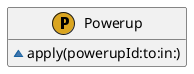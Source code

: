 @startuml
' STYLE START
hide empty members

skinparam shadowing false
<style>
document {
  BackgroundColor transparent
  Margin 0
}
</style>
' STYLE END

class Powerup << (P, GoldenRod) >> { 
  ~apply(powerupId:to:in:) 
}

@enduml